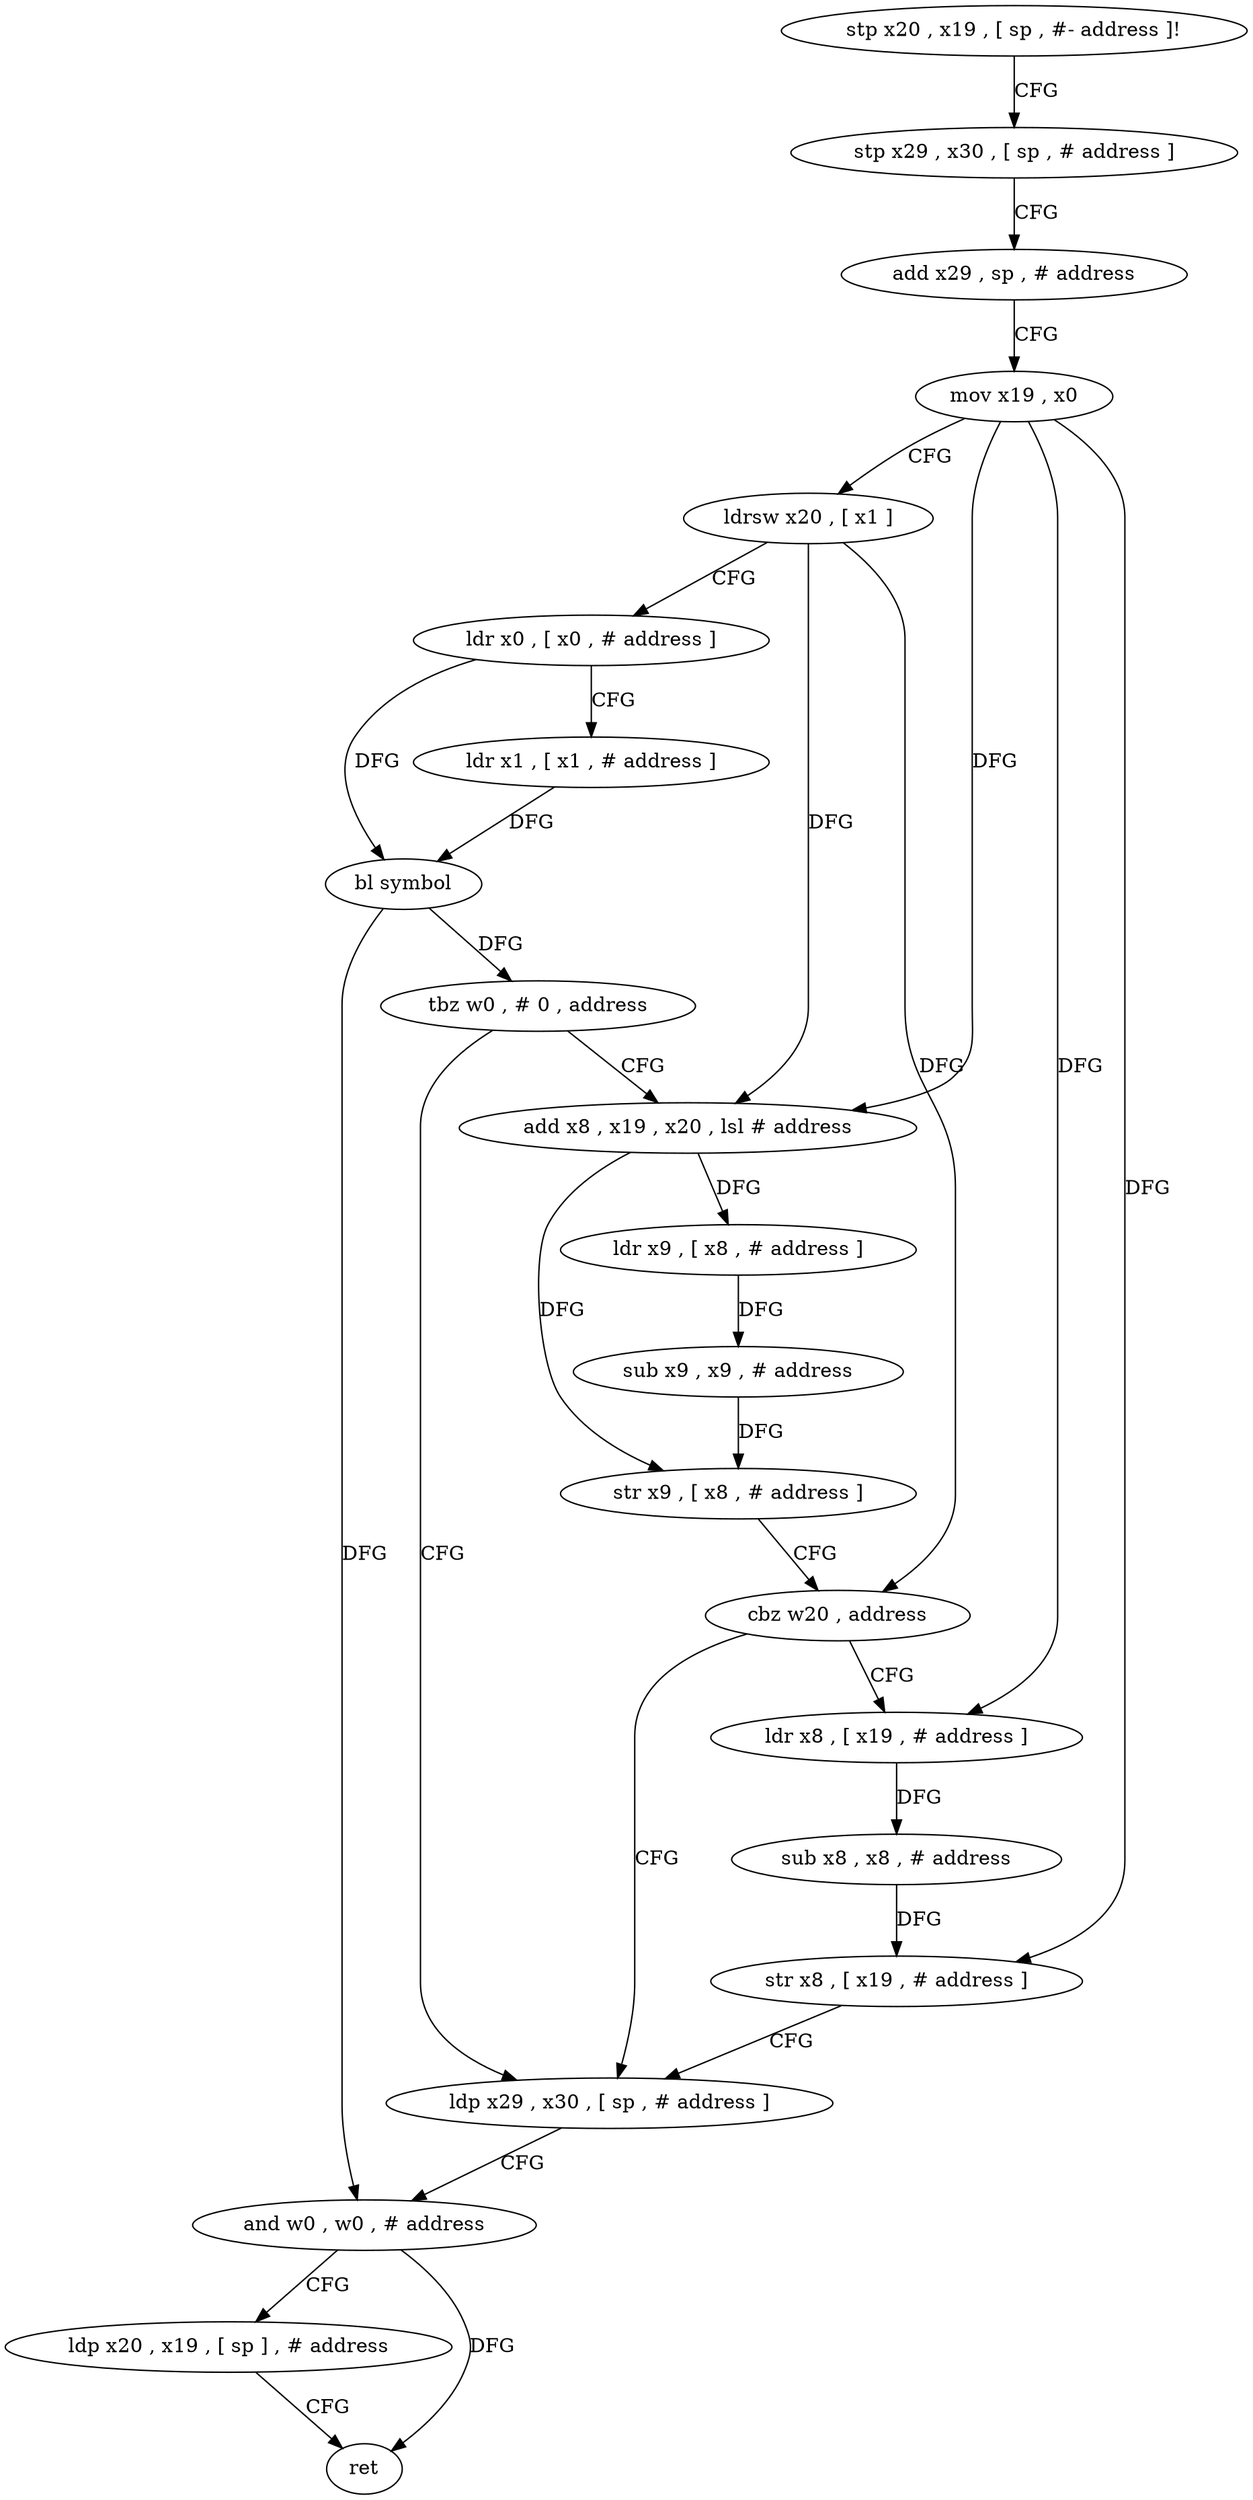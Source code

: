 digraph "func" {
"71332" [label = "stp x20 , x19 , [ sp , #- address ]!" ]
"71336" [label = "stp x29 , x30 , [ sp , # address ]" ]
"71340" [label = "add x29 , sp , # address" ]
"71344" [label = "mov x19 , x0" ]
"71348" [label = "ldrsw x20 , [ x1 ]" ]
"71352" [label = "ldr x0 , [ x0 , # address ]" ]
"71356" [label = "ldr x1 , [ x1 , # address ]" ]
"71360" [label = "bl symbol" ]
"71364" [label = "tbz w0 , # 0 , address" ]
"71400" [label = "ldp x29 , x30 , [ sp , # address ]" ]
"71368" [label = "add x8 , x19 , x20 , lsl # address" ]
"71404" [label = "and w0 , w0 , # address" ]
"71408" [label = "ldp x20 , x19 , [ sp ] , # address" ]
"71412" [label = "ret" ]
"71372" [label = "ldr x9 , [ x8 , # address ]" ]
"71376" [label = "sub x9 , x9 , # address" ]
"71380" [label = "str x9 , [ x8 , # address ]" ]
"71384" [label = "cbz w20 , address" ]
"71388" [label = "ldr x8 , [ x19 , # address ]" ]
"71392" [label = "sub x8 , x8 , # address" ]
"71396" [label = "str x8 , [ x19 , # address ]" ]
"71332" -> "71336" [ label = "CFG" ]
"71336" -> "71340" [ label = "CFG" ]
"71340" -> "71344" [ label = "CFG" ]
"71344" -> "71348" [ label = "CFG" ]
"71344" -> "71368" [ label = "DFG" ]
"71344" -> "71388" [ label = "DFG" ]
"71344" -> "71396" [ label = "DFG" ]
"71348" -> "71352" [ label = "CFG" ]
"71348" -> "71368" [ label = "DFG" ]
"71348" -> "71384" [ label = "DFG" ]
"71352" -> "71356" [ label = "CFG" ]
"71352" -> "71360" [ label = "DFG" ]
"71356" -> "71360" [ label = "DFG" ]
"71360" -> "71364" [ label = "DFG" ]
"71360" -> "71404" [ label = "DFG" ]
"71364" -> "71400" [ label = "CFG" ]
"71364" -> "71368" [ label = "CFG" ]
"71400" -> "71404" [ label = "CFG" ]
"71368" -> "71372" [ label = "DFG" ]
"71368" -> "71380" [ label = "DFG" ]
"71404" -> "71408" [ label = "CFG" ]
"71404" -> "71412" [ label = "DFG" ]
"71408" -> "71412" [ label = "CFG" ]
"71372" -> "71376" [ label = "DFG" ]
"71376" -> "71380" [ label = "DFG" ]
"71380" -> "71384" [ label = "CFG" ]
"71384" -> "71400" [ label = "CFG" ]
"71384" -> "71388" [ label = "CFG" ]
"71388" -> "71392" [ label = "DFG" ]
"71392" -> "71396" [ label = "DFG" ]
"71396" -> "71400" [ label = "CFG" ]
}
